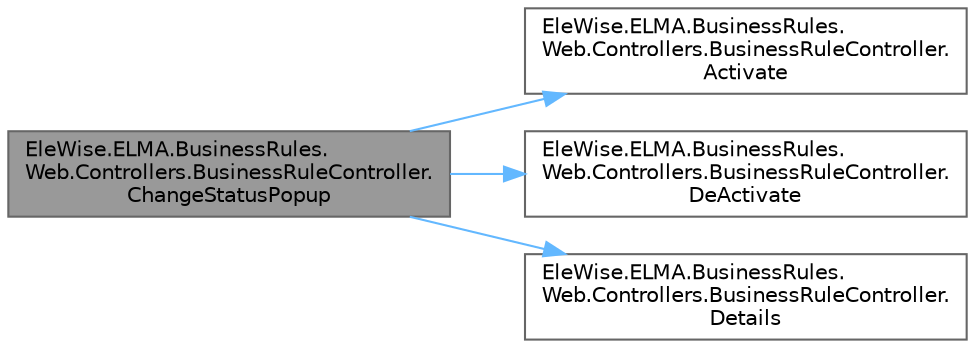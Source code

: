 digraph "EleWise.ELMA.BusinessRules.Web.Controllers.BusinessRuleController.ChangeStatusPopup"
{
 // LATEX_PDF_SIZE
  bgcolor="transparent";
  edge [fontname=Helvetica,fontsize=10,labelfontname=Helvetica,labelfontsize=10];
  node [fontname=Helvetica,fontsize=10,shape=box,height=0.2,width=0.4];
  rankdir="LR";
  Node1 [id="Node000001",label="EleWise.ELMA.BusinessRules.\lWeb.Controllers.BusinessRuleController.\lChangeStatusPopup",height=0.2,width=0.4,color="gray40", fillcolor="grey60", style="filled", fontcolor="black",tooltip="Изменить статус бизнес-правила"];
  Node1 -> Node2 [id="edge1_Node000001_Node000002",color="steelblue1",style="solid",tooltip=" "];
  Node2 [id="Node000002",label="EleWise.ELMA.BusinessRules.\lWeb.Controllers.BusinessRuleController.\lActivate",height=0.2,width=0.4,color="grey40", fillcolor="white", style="filled",URL="$class_ele_wise_1_1_e_l_m_a_1_1_business_rules_1_1_web_1_1_controllers_1_1_business_rule_controller.html#add65b39ca501e8c590efad710d10ebc5",tooltip="Активировать версию бизнес-правила"];
  Node1 -> Node3 [id="edge2_Node000001_Node000003",color="steelblue1",style="solid",tooltip=" "];
  Node3 [id="Node000003",label="EleWise.ELMA.BusinessRules.\lWeb.Controllers.BusinessRuleController.\lDeActivate",height=0.2,width=0.4,color="grey40", fillcolor="white", style="filled",URL="$class_ele_wise_1_1_e_l_m_a_1_1_business_rules_1_1_web_1_1_controllers_1_1_business_rule_controller.html#a3a2e3e9b4a672bee76e01472cdf30d04",tooltip="Деактивировать бизнес-правило"];
  Node1 -> Node4 [id="edge3_Node000001_Node000004",color="steelblue1",style="solid",tooltip=" "];
  Node4 [id="Node000004",label="EleWise.ELMA.BusinessRules.\lWeb.Controllers.BusinessRuleController.\lDetails",height=0.2,width=0.4,color="grey40", fillcolor="white", style="filled",URL="$class_ele_wise_1_1_e_l_m_a_1_1_business_rules_1_1_web_1_1_controllers_1_1_business_rule_controller.html#a72396745177a2e03948b5470db565575",tooltip="Страница детализации Бизнес-правила"];
}
